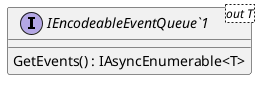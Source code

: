 @startuml
interface "IEncodeableEventQueue`1"<out T> {
    GetEvents() : IAsyncEnumerable<T>
}
@enduml
